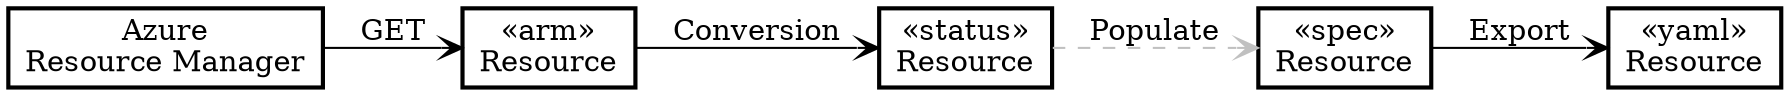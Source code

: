 graph {
    nodesep="1"
    rankdir = LR;

    node [shape=rect, penwidth=2]
    arm [label="Azure\nResource Manager"]

    rsrc_arm [label="«arm»\nResource"]
    
    rsrc_spec [label="«spec»\nResource"]
    rsrc_status [label="«status»\nResource"]
    rsrc_yaml [label="«yaml»\nResource"]

    edge [arrowhead=vee, arrowtail=vee, dir=forward]

    arm -- rsrc_arm  [label="GET", arrowhead=vee]
    rsrc_arm -- rsrc_status [label="Conversion", arrowhead=vee]
    rsrc_spec -- rsrc_yaml [label="Export", arrowhead=vee]
    
    edge [style=dashed, color=gray]
    rsrc_status -- rsrc_spec [label="Populate", arrowhead=vee]
}
